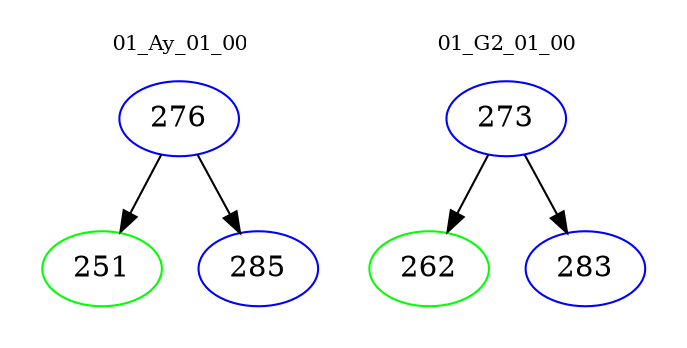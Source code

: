 digraph{
subgraph cluster_0 {
color = white
label = "01_Ay_01_00";
fontsize=10;
T0_276 [label="276", color="blue"]
T0_276 -> T0_251 [color="black"]
T0_251 [label="251", color="green"]
T0_276 -> T0_285 [color="black"]
T0_285 [label="285", color="blue"]
}
subgraph cluster_1 {
color = white
label = "01_G2_01_00";
fontsize=10;
T1_273 [label="273", color="blue"]
T1_273 -> T1_262 [color="black"]
T1_262 [label="262", color="green"]
T1_273 -> T1_283 [color="black"]
T1_283 [label="283", color="blue"]
}
}
